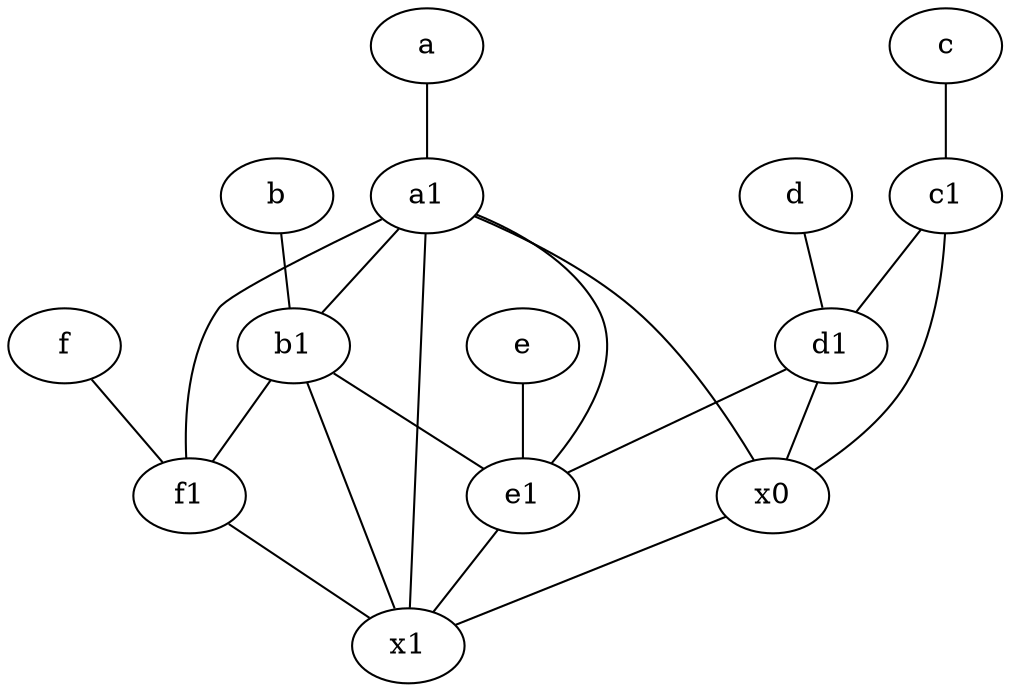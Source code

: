 graph {
	node [labelfontsize=50]
	c1 [labelfontsize=50 pos="4.5,3!"]
	f1 [labelfontsize=50 pos="3,8!"]
	f [labelfontsize=50 pos="3,9!"]
	a1 [labelfontsize=50 pos="8,3!"]
	b [labelfontsize=50 pos="10,4!"]
	x1 [labelfontsize=50]
	e [labelfontsize=50 pos="7,9!"]
	b1 [labelfontsize=50 pos="9,4!"]
	e1 [labelfontsize=50 pos="7,7!"]
	d [labelfontsize=50 pos="2,5!"]
	x0 [labelfontsize=50]
	c [labelfontsize=50 pos="4.5,2!"]
	d1 [labelfontsize=50 pos="3,5!"]
	a [labelfontsize=50 pos="8,2!"]
	a1 -- x0
	b1 -- f1
	e1 -- x1
	c1 -- d1
	d -- d1
	a1 -- f1
	b1 -- e1
	b -- b1
	a1 -- b1
	c -- c1
	f -- f1
	e -- e1
	x0 -- x1
	d1 -- e1
	a1 -- e1
	d1 -- x0
	a1 -- x1
	f1 -- x1
	a -- a1
	c1 -- x0
	b1 -- x1
}
